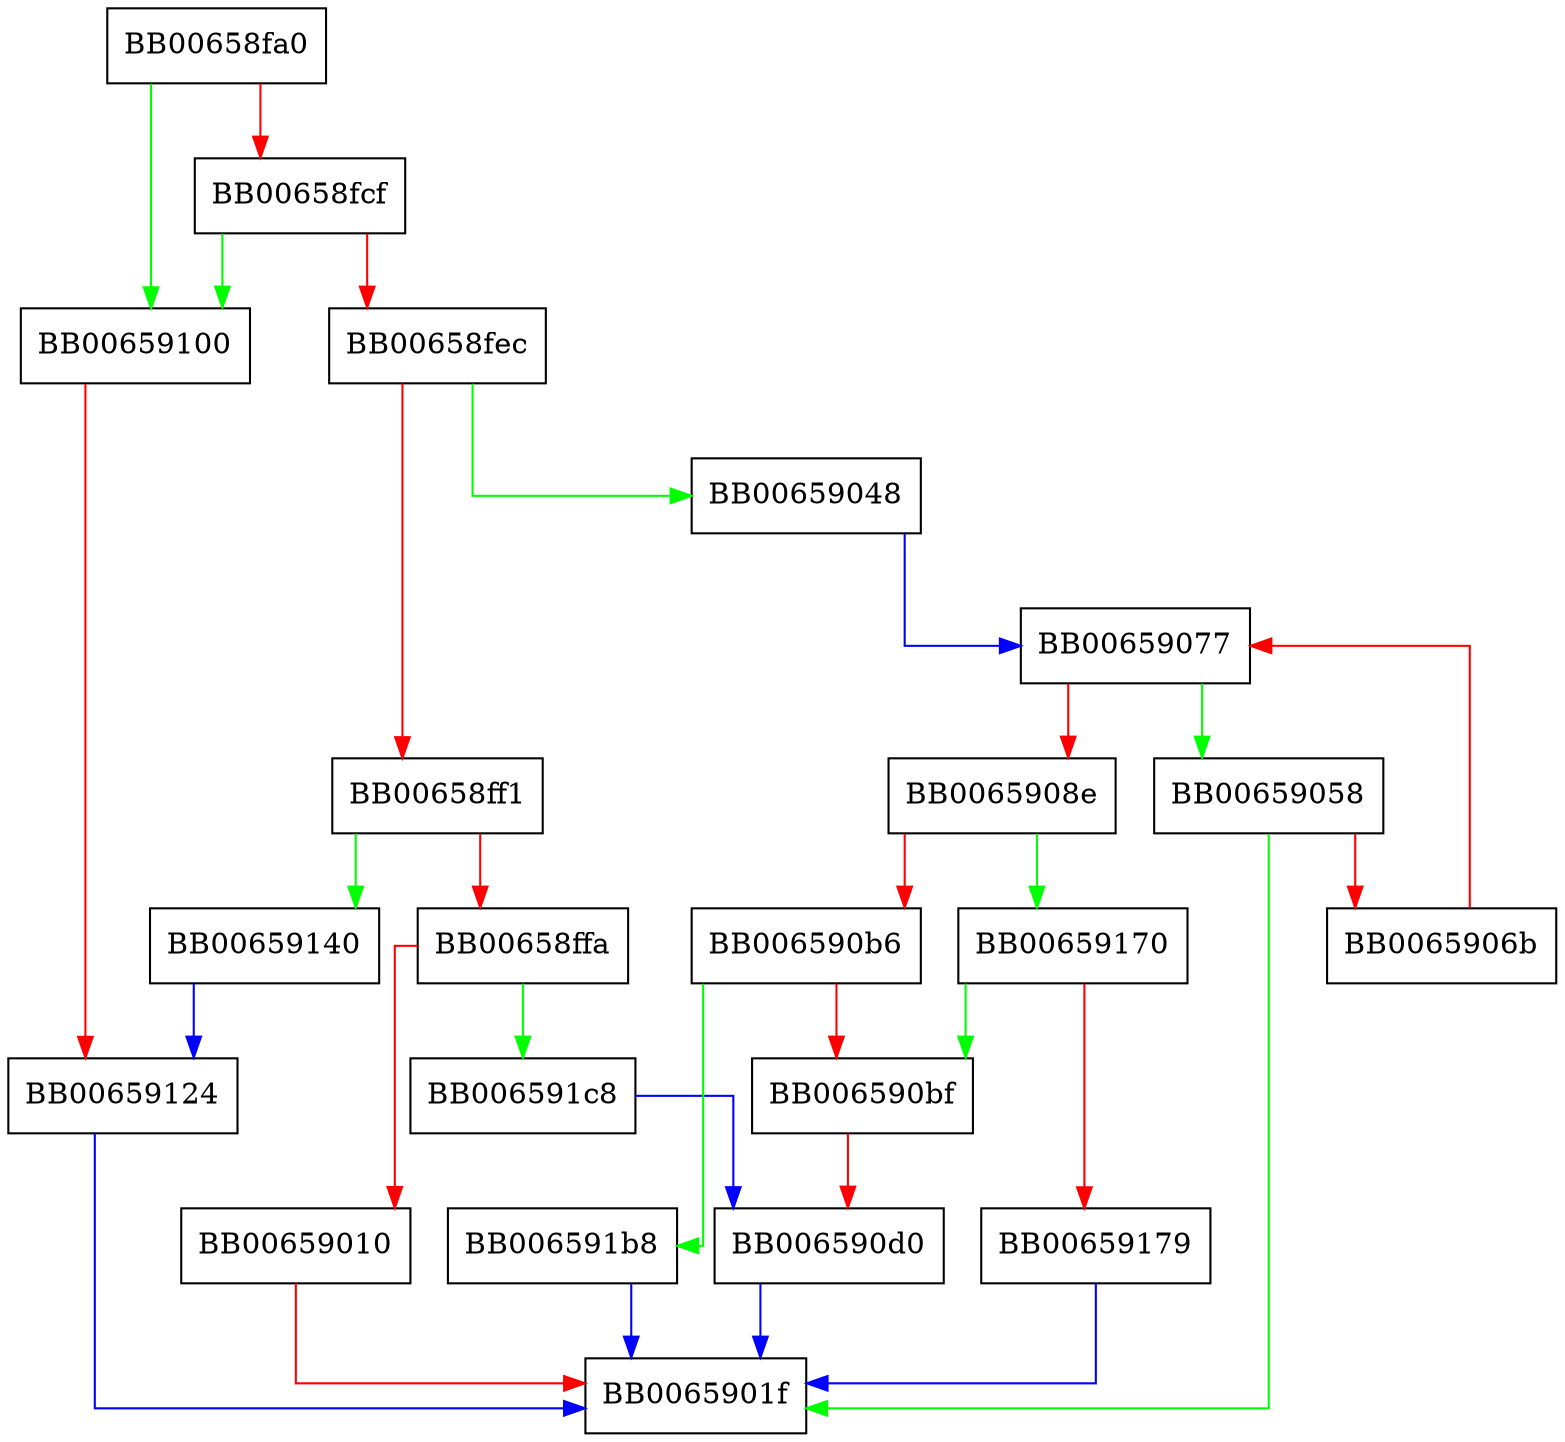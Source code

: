 digraph X509_load_crl_file {
  node [shape="box"];
  graph [splines=ortho];
  BB00658fa0 -> BB00659100 [color="green"];
  BB00658fa0 -> BB00658fcf [color="red"];
  BB00658fcf -> BB00659100 [color="green"];
  BB00658fcf -> BB00658fec [color="red"];
  BB00658fec -> BB00659048 [color="green"];
  BB00658fec -> BB00658ff1 [color="red"];
  BB00658ff1 -> BB00659140 [color="green"];
  BB00658ff1 -> BB00658ffa [color="red"];
  BB00658ffa -> BB006591c8 [color="green"];
  BB00658ffa -> BB00659010 [color="red"];
  BB00659010 -> BB0065901f [color="red"];
  BB00659048 -> BB00659077 [color="blue"];
  BB00659058 -> BB0065901f [color="green"];
  BB00659058 -> BB0065906b [color="red"];
  BB0065906b -> BB00659077 [color="red"];
  BB00659077 -> BB00659058 [color="green"];
  BB00659077 -> BB0065908e [color="red"];
  BB0065908e -> BB00659170 [color="green"];
  BB0065908e -> BB006590b6 [color="red"];
  BB006590b6 -> BB006591b8 [color="green"];
  BB006590b6 -> BB006590bf [color="red"];
  BB006590bf -> BB006590d0 [color="red"];
  BB006590d0 -> BB0065901f [color="blue"];
  BB00659100 -> BB00659124 [color="red"];
  BB00659124 -> BB0065901f [color="blue"];
  BB00659140 -> BB00659124 [color="blue"];
  BB00659170 -> BB006590bf [color="green"];
  BB00659170 -> BB00659179 [color="red"];
  BB00659179 -> BB0065901f [color="blue"];
  BB006591b8 -> BB0065901f [color="blue"];
  BB006591c8 -> BB006590d0 [color="blue"];
}